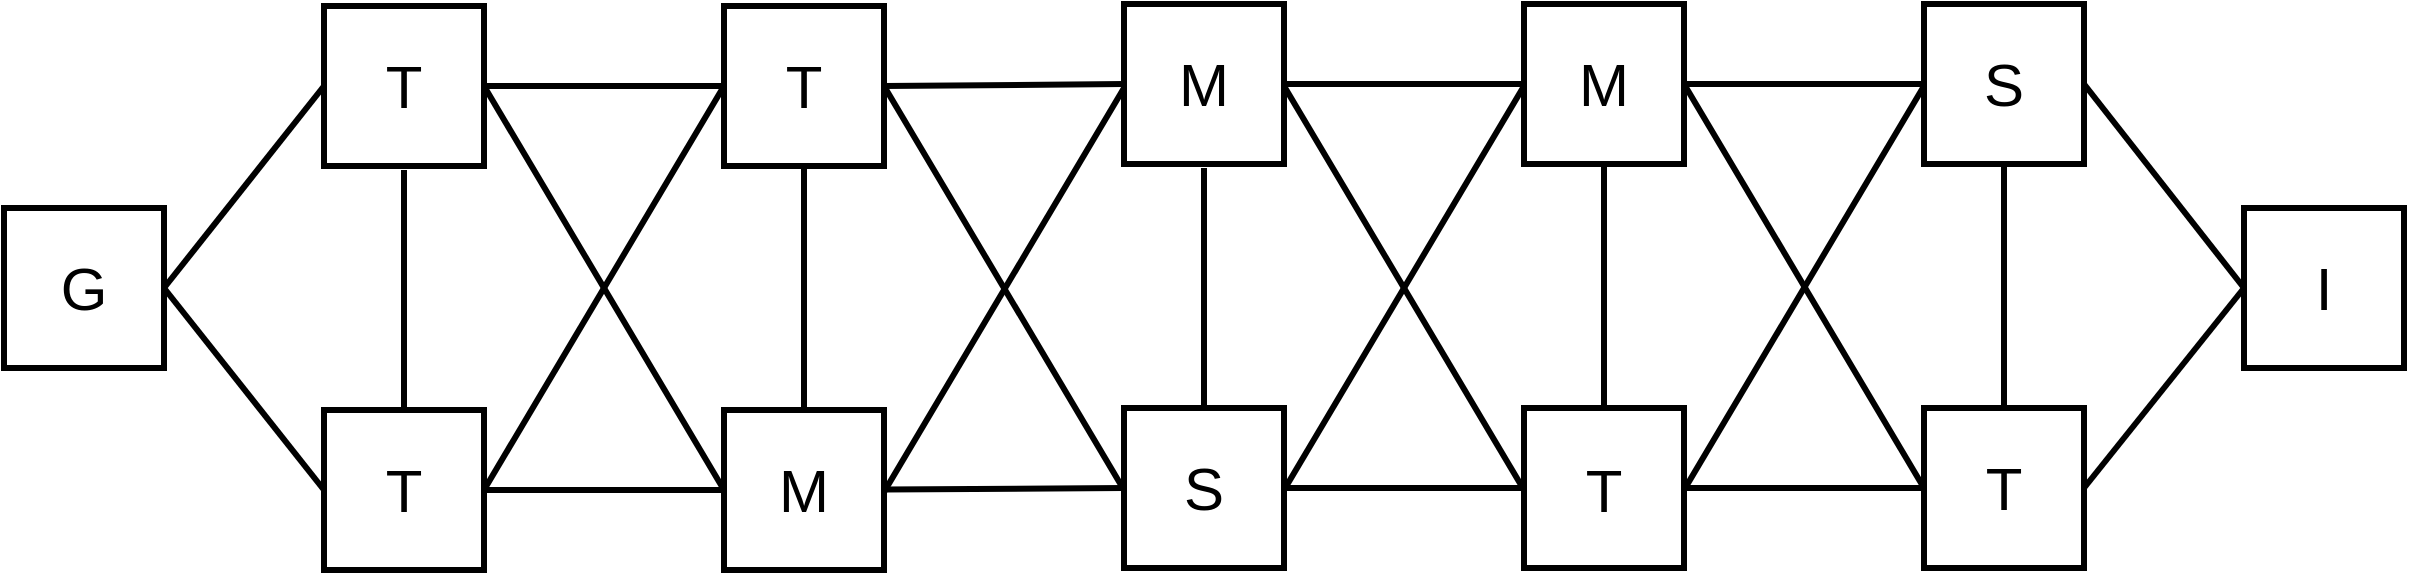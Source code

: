 <mxfile version="16.6.4" type="device"><diagram id="jFLq_dCppHrUt6nI-t3W" name="Page-1"><mxGraphModel dx="2409" dy="550" grid="1" gridSize="10" guides="1" tooltips="1" connect="1" arrows="1" fold="1" page="1" pageScale="1" pageWidth="1169" pageHeight="827" math="0" shadow="0"><root><mxCell id="0"/><mxCell id="1" parent="0"/><mxCell id="uPyUhLZaUQAfjXMKf5Qf-19" style="edgeStyle=none;rounded=0;orthogonalLoop=1;jettySize=auto;html=1;entryX=0;entryY=0.5;entryDx=0;entryDy=0;fontSize=30;endArrow=blockThin;endFill=1;strokeColor=default;strokeWidth=3;" edge="1" parent="1" source="uPyUhLZaUQAfjXMKf5Qf-14" target="uPyUhLZaUQAfjXMKf5Qf-4"><mxGeometry relative="1" as="geometry"/></mxCell><mxCell id="uPyUhLZaUQAfjXMKf5Qf-17" style="edgeStyle=none;rounded=0;orthogonalLoop=1;jettySize=auto;html=1;entryX=0;entryY=0.5;entryDx=0;entryDy=0;fontSize=30;endArrow=blockThin;endFill=1;strokeColor=default;strokeWidth=3;" edge="1" parent="1" source="uPyUhLZaUQAfjXMKf5Qf-2" target="uPyUhLZaUQAfjXMKf5Qf-11"><mxGeometry relative="1" as="geometry"/></mxCell><mxCell id="uPyUhLZaUQAfjXMKf5Qf-18" style="edgeStyle=none;rounded=0;orthogonalLoop=1;jettySize=auto;html=1;entryX=0;entryY=0.5;entryDx=0;entryDy=0;fontSize=30;endArrow=blockThin;endFill=1;strokeColor=default;strokeWidth=3;" edge="1" parent="1" source="uPyUhLZaUQAfjXMKf5Qf-1" target="uPyUhLZaUQAfjXMKf5Qf-12"><mxGeometry relative="1" as="geometry"/></mxCell><mxCell id="uPyUhLZaUQAfjXMKf5Qf-1" value="" style="whiteSpace=wrap;html=1;aspect=fixed;strokeWidth=3;" vertex="1" parent="1"><mxGeometry x="400" y="118" width="80" height="80" as="geometry"/></mxCell><mxCell id="uPyUhLZaUQAfjXMKf5Qf-2" value="" style="whiteSpace=wrap;html=1;aspect=fixed;strokeWidth=3;" vertex="1" parent="1"><mxGeometry x="600" y="118" width="80" height="80" as="geometry"/></mxCell><mxCell id="uPyUhLZaUQAfjXMKf5Qf-3" value="" style="whiteSpace=wrap;html=1;aspect=fixed;strokeWidth=3;" vertex="1" parent="1"><mxGeometry x="200" y="118" width="80" height="80" as="geometry"/></mxCell><mxCell id="uPyUhLZaUQAfjXMKf5Qf-20" style="edgeStyle=none;rounded=0;orthogonalLoop=1;jettySize=auto;html=1;fontSize=30;endArrow=blockThin;endFill=1;strokeColor=default;strokeWidth=3;startSize=9;entryX=0;entryY=0.5;entryDx=0;entryDy=0;" edge="1" parent="1" source="uPyUhLZaUQAfjXMKf5Qf-4" target="uPyUhLZaUQAfjXMKf5Qf-6"><mxGeometry relative="1" as="geometry"><mxPoint x="190" y="360" as="targetPoint"/></mxGeometry></mxCell><mxCell id="uPyUhLZaUQAfjXMKf5Qf-4" value="" style="whiteSpace=wrap;html=1;aspect=fixed;strokeWidth=3;" vertex="1" parent="1"><mxGeometry x="400" y="320" width="80" height="80" as="geometry"/></mxCell><mxCell id="uPyUhLZaUQAfjXMKf5Qf-5" value="" style="whiteSpace=wrap;html=1;aspect=fixed;strokeWidth=3;" vertex="1" parent="1"><mxGeometry x="600" y="320" width="80" height="80" as="geometry"/></mxCell><mxCell id="uPyUhLZaUQAfjXMKf5Qf-6" value="" style="whiteSpace=wrap;html=1;aspect=fixed;strokeWidth=3;" vertex="1" parent="1"><mxGeometry x="200" y="320" width="80" height="80" as="geometry"/></mxCell><mxCell id="uPyUhLZaUQAfjXMKf5Qf-7" value="" style="whiteSpace=wrap;html=1;aspect=fixed;strokeWidth=3;" vertex="1" parent="1"><mxGeometry x="-360" y="220" width="80" height="80" as="geometry"/></mxCell><mxCell id="uPyUhLZaUQAfjXMKf5Qf-8" value="" style="whiteSpace=wrap;html=1;aspect=fixed;strokeWidth=3;" vertex="1" parent="1"><mxGeometry x="760" y="220" width="80" height="80" as="geometry"/></mxCell><mxCell id="uPyUhLZaUQAfjXMKf5Qf-9" value="&lt;font style=&quot;font-size: 30px&quot;&gt;I&lt;/font&gt;" style="text;html=1;strokeColor=none;fillColor=none;align=center;verticalAlign=middle;whiteSpace=wrap;rounded=0;strokeWidth=3;" vertex="1" parent="1"><mxGeometry x="770" y="245" width="60" height="30" as="geometry"/></mxCell><mxCell id="uPyUhLZaUQAfjXMKf5Qf-10" value="&lt;font style=&quot;font-size: 30px&quot;&gt;S&lt;/font&gt;" style="text;html=1;strokeColor=none;fillColor=none;align=center;verticalAlign=middle;whiteSpace=wrap;rounded=0;strokeWidth=3;" vertex="1" parent="1"><mxGeometry x="610" y="143" width="60" height="30" as="geometry"/></mxCell><mxCell id="uPyUhLZaUQAfjXMKf5Qf-11" value="&lt;font style=&quot;font-size: 30px&quot;&gt;M&lt;/font&gt;" style="text;html=1;strokeColor=none;fillColor=none;align=center;verticalAlign=middle;whiteSpace=wrap;rounded=0;strokeWidth=3;" vertex="1" parent="1"><mxGeometry x="410" y="143" width="60" height="30" as="geometry"/></mxCell><mxCell id="uPyUhLZaUQAfjXMKf5Qf-12" value="&lt;font style=&quot;font-size: 30px&quot;&gt;M&lt;/font&gt;" style="text;html=1;strokeColor=none;fillColor=none;align=center;verticalAlign=middle;whiteSpace=wrap;rounded=0;strokeWidth=3;" vertex="1" parent="1"><mxGeometry x="210" y="143" width="60" height="30" as="geometry"/></mxCell><mxCell id="uPyUhLZaUQAfjXMKf5Qf-13" value="&lt;font style=&quot;font-size: 30px&quot;&gt;G&lt;/font&gt;" style="text;html=1;strokeColor=none;fillColor=none;align=center;verticalAlign=middle;whiteSpace=wrap;rounded=0;strokeWidth=3;" vertex="1" parent="1"><mxGeometry x="-350" y="245" width="60" height="30" as="geometry"/></mxCell><mxCell id="uPyUhLZaUQAfjXMKf5Qf-14" value="&lt;font style=&quot;font-size: 30px&quot;&gt;T&lt;/font&gt;" style="text;html=1;strokeColor=none;fillColor=none;align=center;verticalAlign=middle;whiteSpace=wrap;rounded=0;strokeWidth=3;" vertex="1" parent="1"><mxGeometry x="610" y="345" width="60" height="30" as="geometry"/></mxCell><mxCell id="uPyUhLZaUQAfjXMKf5Qf-23" value="" style="endArrow=none;html=1;rounded=0;fontSize=30;startSize=9;strokeColor=default;strokeWidth=3;entryX=1;entryY=0.5;entryDx=0;entryDy=0;exitX=0;exitY=0.5;exitDx=0;exitDy=0;" edge="1" parent="1" source="uPyUhLZaUQAfjXMKf5Qf-8" target="uPyUhLZaUQAfjXMKf5Qf-2"><mxGeometry width="50" height="50" relative="1" as="geometry"><mxPoint x="680" y="260" as="sourcePoint"/><mxPoint x="730" y="210" as="targetPoint"/></mxGeometry></mxCell><mxCell id="uPyUhLZaUQAfjXMKf5Qf-25" value="" style="endArrow=none;html=1;rounded=0;fontSize=30;startSize=9;strokeColor=default;strokeWidth=3;entryX=0;entryY=0.5;entryDx=0;entryDy=0;exitX=1;exitY=0.5;exitDx=0;exitDy=0;" edge="1" parent="1" source="uPyUhLZaUQAfjXMKf5Qf-5" target="uPyUhLZaUQAfjXMKf5Qf-8"><mxGeometry width="50" height="50" relative="1" as="geometry"><mxPoint x="690" y="340" as="sourcePoint"/><mxPoint x="740" y="290" as="targetPoint"/></mxGeometry></mxCell><mxCell id="uPyUhLZaUQAfjXMKf5Qf-27" value="" style="endArrow=none;html=1;rounded=0;fontSize=30;startSize=9;strokeColor=default;strokeWidth=3;exitX=0.5;exitY=0;exitDx=0;exitDy=0;" edge="1" parent="1" source="uPyUhLZaUQAfjXMKf5Qf-6"><mxGeometry width="50" height="50" relative="1" as="geometry"><mxPoint x="240" y="310" as="sourcePoint"/><mxPoint x="240" y="200" as="targetPoint"/></mxGeometry></mxCell><mxCell id="uPyUhLZaUQAfjXMKf5Qf-28" value="" style="endArrow=none;html=1;rounded=0;fontSize=30;startSize=9;strokeColor=default;strokeWidth=3;entryX=0.5;entryY=1;entryDx=0;entryDy=0;exitX=0.5;exitY=0;exitDx=0;exitDy=0;" edge="1" parent="1" source="uPyUhLZaUQAfjXMKf5Qf-4" target="uPyUhLZaUQAfjXMKf5Qf-1"><mxGeometry width="50" height="50" relative="1" as="geometry"><mxPoint x="440" y="310" as="sourcePoint"/><mxPoint x="480" y="240" as="targetPoint"/></mxGeometry></mxCell><mxCell id="uPyUhLZaUQAfjXMKf5Qf-29" value="" style="endArrow=none;html=1;rounded=0;fontSize=30;startSize=9;strokeColor=default;strokeWidth=3;entryX=0.5;entryY=1;entryDx=0;entryDy=0;exitX=0.5;exitY=0;exitDx=0;exitDy=0;" edge="1" parent="1" source="uPyUhLZaUQAfjXMKf5Qf-5" target="uPyUhLZaUQAfjXMKf5Qf-2"><mxGeometry width="50" height="50" relative="1" as="geometry"><mxPoint x="620" y="300" as="sourcePoint"/><mxPoint x="670" y="250" as="targetPoint"/></mxGeometry></mxCell><mxCell id="uPyUhLZaUQAfjXMKf5Qf-30" style="endArrow=none;html=1;fontFamily=Helvetica;fontSize=30;fontColor=rgb(0, 0, 0);align=center;endFill=1;strokeColor=rgb(0, 0, 0);strokeWidth=3;" edge="1" parent="1" source="uPyUhLZaUQAfjXMKf5Qf-31" target="uPyUhLZaUQAfjXMKf5Qf-37"><mxGeometry relative="1" as="geometry"/></mxCell><mxCell id="uPyUhLZaUQAfjXMKf5Qf-31" value="" style="whiteSpace=wrap;html=1;aspect=fixed;strokeWidth=3;" vertex="1" parent="1"><mxGeometry y="119" width="80" height="80" as="geometry"/></mxCell><mxCell id="uPyUhLZaUQAfjXMKf5Qf-32" value="" style="whiteSpace=wrap;html=1;aspect=fixed;strokeWidth=3;" vertex="1" parent="1"><mxGeometry x="-200" y="119" width="80" height="80" as="geometry"/></mxCell><mxCell id="uPyUhLZaUQAfjXMKf5Qf-33" style="edgeStyle=none;rounded=0;orthogonalLoop=1;jettySize=auto;html=1;fontSize=30;endArrow=blockThin;endFill=1;strokeColor=default;strokeWidth=3;startSize=9;entryX=0;entryY=0.5;entryDx=0;entryDy=0;" edge="1" parent="1" source="uPyUhLZaUQAfjXMKf5Qf-34" target="uPyUhLZaUQAfjXMKf5Qf-35"><mxGeometry relative="1" as="geometry"><mxPoint x="-210" y="361" as="targetPoint"/></mxGeometry></mxCell><mxCell id="uPyUhLZaUQAfjXMKf5Qf-34" value="" style="whiteSpace=wrap;html=1;aspect=fixed;strokeWidth=3;" vertex="1" parent="1"><mxGeometry y="321" width="80" height="80" as="geometry"/></mxCell><mxCell id="uPyUhLZaUQAfjXMKf5Qf-35" value="" style="whiteSpace=wrap;html=1;aspect=fixed;strokeWidth=3;" vertex="1" parent="1"><mxGeometry x="-200" y="321" width="80" height="80" as="geometry"/></mxCell><mxCell id="uPyUhLZaUQAfjXMKf5Qf-36" value="&lt;font style=&quot;font-size: 30px&quot;&gt;T&lt;/font&gt;" style="text;html=1;strokeColor=none;fillColor=none;align=center;verticalAlign=middle;whiteSpace=wrap;rounded=0;strokeWidth=3;" vertex="1" parent="1"><mxGeometry x="10" y="144" width="60" height="30" as="geometry"/></mxCell><mxCell id="uPyUhLZaUQAfjXMKf5Qf-37" value="&lt;font style=&quot;font-size: 30px&quot;&gt;T&lt;/font&gt;" style="text;html=1;strokeColor=none;fillColor=none;align=center;verticalAlign=middle;whiteSpace=wrap;rounded=0;strokeWidth=3;" vertex="1" parent="1"><mxGeometry x="-190" y="144" width="60" height="30" as="geometry"/></mxCell><mxCell id="uPyUhLZaUQAfjXMKf5Qf-38" value="" style="endArrow=none;html=1;rounded=0;fontSize=30;startSize=9;strokeColor=default;strokeWidth=3;exitX=0.5;exitY=0;exitDx=0;exitDy=0;" edge="1" parent="1" source="uPyUhLZaUQAfjXMKf5Qf-35"><mxGeometry width="50" height="50" relative="1" as="geometry"><mxPoint x="-160" y="311" as="sourcePoint"/><mxPoint x="-160" y="201" as="targetPoint"/></mxGeometry></mxCell><mxCell id="uPyUhLZaUQAfjXMKf5Qf-39" value="" style="endArrow=none;html=1;rounded=0;fontSize=30;startSize=9;strokeColor=default;strokeWidth=3;entryX=0.5;entryY=1;entryDx=0;entryDy=0;exitX=0.5;exitY=0;exitDx=0;exitDy=0;" edge="1" parent="1" source="uPyUhLZaUQAfjXMKf5Qf-34" target="uPyUhLZaUQAfjXMKf5Qf-31"><mxGeometry width="50" height="50" relative="1" as="geometry"><mxPoint x="40" y="311" as="sourcePoint"/><mxPoint x="80" y="241" as="targetPoint"/></mxGeometry></mxCell><mxCell id="uPyUhLZaUQAfjXMKf5Qf-40" value="" style="endArrow=none;html=1;rounded=0;fontSize=30;startSize=9;strokeColor=default;strokeWidth=3;entryX=0;entryY=0.5;entryDx=0;entryDy=0;exitX=1;exitY=0.5;exitDx=0;exitDy=0;" edge="1" parent="1" source="uPyUhLZaUQAfjXMKf5Qf-7" target="uPyUhLZaUQAfjXMKf5Qf-32"><mxGeometry width="50" height="50" relative="1" as="geometry"><mxPoint x="-260" y="280" as="sourcePoint"/><mxPoint x="-210" y="230" as="targetPoint"/></mxGeometry></mxCell><mxCell id="uPyUhLZaUQAfjXMKf5Qf-41" value="" style="endArrow=none;html=1;rounded=0;fontSize=30;startSize=9;strokeColor=default;strokeWidth=3;entryX=1;entryY=0.5;entryDx=0;entryDy=0;exitX=0;exitY=0.5;exitDx=0;exitDy=0;" edge="1" parent="1" source="uPyUhLZaUQAfjXMKf5Qf-35" target="uPyUhLZaUQAfjXMKf5Qf-7"><mxGeometry width="50" height="50" relative="1" as="geometry"><mxPoint x="-290" y="390" as="sourcePoint"/><mxPoint x="-240" y="340" as="targetPoint"/></mxGeometry></mxCell><mxCell id="uPyUhLZaUQAfjXMKf5Qf-42" value="" style="endArrow=none;html=1;rounded=0;fontSize=30;startSize=9;strokeColor=default;strokeWidth=3;entryX=0;entryY=0.5;entryDx=0;entryDy=0;exitX=1;exitY=0.5;exitDx=0;exitDy=0;" edge="1" parent="1" source="uPyUhLZaUQAfjXMKf5Qf-31" target="uPyUhLZaUQAfjXMKf5Qf-3"><mxGeometry width="50" height="50" relative="1" as="geometry"><mxPoint x="130" y="210" as="sourcePoint"/><mxPoint x="180" y="160" as="targetPoint"/></mxGeometry></mxCell><mxCell id="uPyUhLZaUQAfjXMKf5Qf-43" value="" style="endArrow=none;html=1;rounded=0;fontSize=30;startSize=9;strokeColor=default;strokeWidth=3;entryX=0;entryY=0.5;entryDx=0;entryDy=0;" edge="1" parent="1" source="uPyUhLZaUQAfjXMKf5Qf-34" target="uPyUhLZaUQAfjXMKf5Qf-6"><mxGeometry width="50" height="50" relative="1" as="geometry"><mxPoint x="80" y="411" as="sourcePoint"/><mxPoint x="190" y="361" as="targetPoint"/></mxGeometry></mxCell><mxCell id="uPyUhLZaUQAfjXMKf5Qf-44" value="" style="endArrow=none;html=1;rounded=0;fontSize=30;startSize=9;strokeColor=default;strokeWidth=3;entryX=0;entryY=0.5;entryDx=0;entryDy=0;exitX=1;exitY=0.5;exitDx=0;exitDy=0;" edge="1" parent="1" source="uPyUhLZaUQAfjXMKf5Qf-35" target="uPyUhLZaUQAfjXMKf5Qf-31"><mxGeometry width="50" height="50" relative="1" as="geometry"><mxPoint x="-80" y="280" as="sourcePoint"/><mxPoint x="-30" y="230" as="targetPoint"/></mxGeometry></mxCell><mxCell id="uPyUhLZaUQAfjXMKf5Qf-45" value="" style="endArrow=none;html=1;rounded=0;fontSize=30;startSize=9;strokeColor=default;strokeWidth=3;entryX=0;entryY=0.5;entryDx=0;entryDy=0;exitX=1;exitY=0.5;exitDx=0;exitDy=0;" edge="1" parent="1"><mxGeometry width="50" height="50" relative="1" as="geometry"><mxPoint x="80" y="362" as="sourcePoint"/><mxPoint x="200" y="160" as="targetPoint"/></mxGeometry></mxCell><mxCell id="uPyUhLZaUQAfjXMKf5Qf-46" value="" style="endArrow=none;html=1;rounded=0;fontSize=30;startSize=9;strokeColor=default;strokeWidth=3;entryX=0;entryY=0.5;entryDx=0;entryDy=0;exitX=1;exitY=0.5;exitDx=0;exitDy=0;" edge="1" parent="1"><mxGeometry width="50" height="50" relative="1" as="geometry"><mxPoint x="280" y="361" as="sourcePoint"/><mxPoint x="400" y="159" as="targetPoint"/></mxGeometry></mxCell><mxCell id="uPyUhLZaUQAfjXMKf5Qf-47" value="" style="endArrow=none;html=1;rounded=0;fontSize=30;startSize=9;strokeColor=default;strokeWidth=3;entryX=0;entryY=0.5;entryDx=0;entryDy=0;exitX=1;exitY=0.5;exitDx=0;exitDy=0;" edge="1" parent="1"><mxGeometry width="50" height="50" relative="1" as="geometry"><mxPoint x="480" y="361" as="sourcePoint"/><mxPoint x="600" y="159" as="targetPoint"/></mxGeometry></mxCell><mxCell id="uPyUhLZaUQAfjXMKf5Qf-48" value="" style="endArrow=none;html=1;rounded=0;fontSize=30;startSize=9;strokeColor=default;strokeWidth=3;entryX=1;entryY=0.5;entryDx=0;entryDy=0;exitX=0;exitY=0.5;exitDx=0;exitDy=0;" edge="1" parent="1" source="uPyUhLZaUQAfjXMKf5Qf-5" target="uPyUhLZaUQAfjXMKf5Qf-1"><mxGeometry width="50" height="50" relative="1" as="geometry"><mxPoint x="470" y="280" as="sourcePoint"/><mxPoint x="520" y="230" as="targetPoint"/></mxGeometry></mxCell><mxCell id="uPyUhLZaUQAfjXMKf5Qf-49" value="" style="endArrow=none;html=1;rounded=0;fontSize=30;startSize=9;strokeColor=default;strokeWidth=3;entryX=1;entryY=0.5;entryDx=0;entryDy=0;exitX=0;exitY=0.5;exitDx=0;exitDy=0;" edge="1" parent="1"><mxGeometry width="50" height="50" relative="1" as="geometry"><mxPoint x="400" y="361" as="sourcePoint"/><mxPoint x="280" y="159" as="targetPoint"/></mxGeometry></mxCell><mxCell id="uPyUhLZaUQAfjXMKf5Qf-50" value="" style="endArrow=none;html=1;rounded=0;fontSize=30;startSize=9;strokeColor=default;strokeWidth=3;entryX=1;entryY=0.5;entryDx=0;entryDy=0;exitX=0;exitY=0.5;exitDx=0;exitDy=0;" edge="1" parent="1"><mxGeometry width="50" height="50" relative="1" as="geometry"><mxPoint x="200" y="361" as="sourcePoint"/><mxPoint x="80" y="159" as="targetPoint"/></mxGeometry></mxCell><mxCell id="uPyUhLZaUQAfjXMKf5Qf-51" value="" style="endArrow=none;html=1;rounded=0;fontSize=30;startSize=9;strokeColor=default;strokeWidth=3;entryX=1;entryY=0.5;entryDx=0;entryDy=0;exitX=0;exitY=0.5;exitDx=0;exitDy=0;" edge="1" parent="1"><mxGeometry width="50" height="50" relative="1" as="geometry"><mxPoint y="361" as="sourcePoint"/><mxPoint x="-120" y="159" as="targetPoint"/></mxGeometry></mxCell><mxCell id="uPyUhLZaUQAfjXMKf5Qf-52" value="&lt;font style=&quot;font-size: 30px&quot;&gt;T&lt;/font&gt;" style="text;html=1;strokeColor=none;fillColor=none;align=center;verticalAlign=middle;whiteSpace=wrap;rounded=0;strokeWidth=3;" vertex="1" parent="1"><mxGeometry x="410" y="346" width="60" height="30" as="geometry"/></mxCell><mxCell id="uPyUhLZaUQAfjXMKf5Qf-53" value="&lt;font style=&quot;font-size: 30px&quot;&gt;S&lt;/font&gt;" style="text;html=1;strokeColor=none;fillColor=none;align=center;verticalAlign=middle;whiteSpace=wrap;rounded=0;strokeWidth=3;" vertex="1" parent="1"><mxGeometry x="210" y="345" width="60" height="30" as="geometry"/></mxCell><mxCell id="uPyUhLZaUQAfjXMKf5Qf-54" value="&lt;font style=&quot;font-size: 30px&quot;&gt;M&lt;/font&gt;" style="text;html=1;strokeColor=none;fillColor=none;align=center;verticalAlign=middle;whiteSpace=wrap;rounded=0;strokeWidth=3;" vertex="1" parent="1"><mxGeometry x="10" y="346" width="60" height="30" as="geometry"/></mxCell><mxCell id="uPyUhLZaUQAfjXMKf5Qf-55" value="&lt;font style=&quot;font-size: 30px&quot;&gt;T&lt;/font&gt;" style="text;html=1;strokeColor=none;fillColor=none;align=center;verticalAlign=middle;whiteSpace=wrap;rounded=0;strokeWidth=3;" vertex="1" parent="1"><mxGeometry x="-190" y="346" width="60" height="30" as="geometry"/></mxCell></root></mxGraphModel></diagram></mxfile>